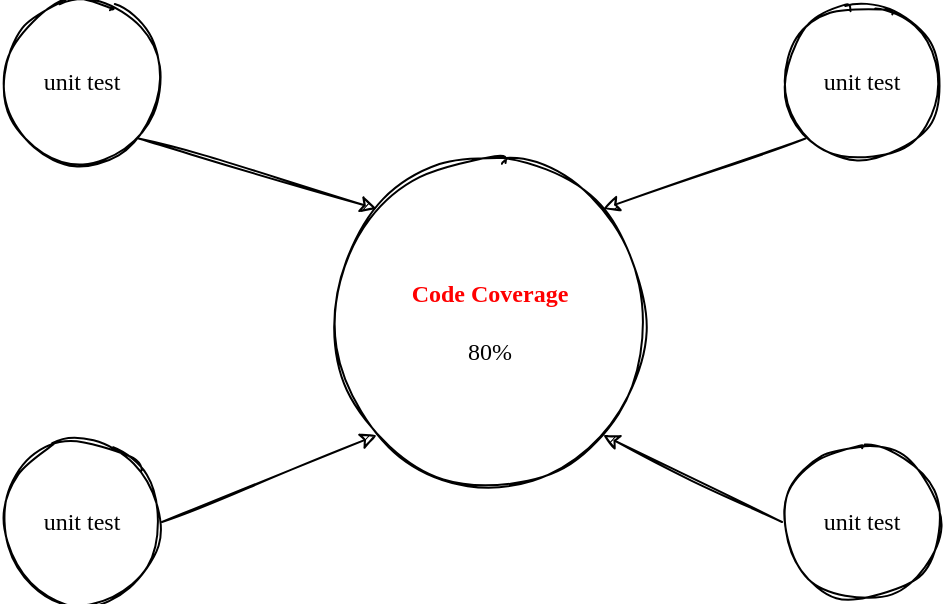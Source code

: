 <mxfile version="15.6.2" type="github">
  <diagram id="ZH2KbjmxVnfEUtynqmdB" name="Page-1">
    <mxGraphModel dx="770" dy="535" grid="1" gridSize="10" guides="1" tooltips="1" connect="1" arrows="1" fold="1" page="1" pageScale="1" pageWidth="827" pageHeight="1169" math="0" shadow="0">
      <root>
        <mxCell id="0" />
        <mxCell id="1" parent="0" />
        <mxCell id="ALMsAnsDGJCFRArficyo-1" value="&lt;font face=&quot;Comic Sans MS&quot;&gt;&lt;b&gt;&lt;font color=&quot;#ff0000&quot;&gt;Code Coverage&lt;/font&gt;&lt;/b&gt;&lt;br&gt;&lt;br&gt;80%&lt;/font&gt;" style="ellipse;whiteSpace=wrap;html=1;aspect=fixed;sketch=1;" vertex="1" parent="1">
          <mxGeometry x="334" y="220" width="160" height="160" as="geometry" />
        </mxCell>
        <mxCell id="ALMsAnsDGJCFRArficyo-2" value="unit test" style="ellipse;whiteSpace=wrap;html=1;aspect=fixed;fontFamily=Comic Sans MS;sketch=1;" vertex="1" parent="1">
          <mxGeometry x="170" y="140" width="80" height="80" as="geometry" />
        </mxCell>
        <mxCell id="ALMsAnsDGJCFRArficyo-3" value="unit test" style="ellipse;whiteSpace=wrap;html=1;aspect=fixed;fontFamily=Comic Sans MS;sketch=1;" vertex="1" parent="1">
          <mxGeometry x="170" y="360" width="80" height="80" as="geometry" />
        </mxCell>
        <mxCell id="ALMsAnsDGJCFRArficyo-4" value="unit test" style="ellipse;whiteSpace=wrap;html=1;aspect=fixed;fontFamily=Comic Sans MS;sketch=1;" vertex="1" parent="1">
          <mxGeometry x="560" y="140" width="80" height="80" as="geometry" />
        </mxCell>
        <mxCell id="ALMsAnsDGJCFRArficyo-5" value="unit test" style="ellipse;whiteSpace=wrap;html=1;aspect=fixed;fontFamily=Comic Sans MS;sketch=1;" vertex="1" parent="1">
          <mxGeometry x="560" y="360" width="80" height="80" as="geometry" />
        </mxCell>
        <mxCell id="ALMsAnsDGJCFRArficyo-6" value="" style="endArrow=classic;html=1;rounded=0;fontFamily=Comic Sans MS;exitX=1;exitY=1;exitDx=0;exitDy=0;entryX=0;entryY=0;entryDx=0;entryDy=0;sketch=1;" edge="1" parent="1" source="ALMsAnsDGJCFRArficyo-2" target="ALMsAnsDGJCFRArficyo-1">
          <mxGeometry width="50" height="50" relative="1" as="geometry">
            <mxPoint x="370" y="300" as="sourcePoint" />
            <mxPoint x="420" y="250" as="targetPoint" />
          </mxGeometry>
        </mxCell>
        <mxCell id="ALMsAnsDGJCFRArficyo-7" value="" style="endArrow=classic;html=1;rounded=0;fontFamily=Comic Sans MS;exitX=1;exitY=0.5;exitDx=0;exitDy=0;entryX=0;entryY=1;entryDx=0;entryDy=0;sketch=1;" edge="1" parent="1" source="ALMsAnsDGJCFRArficyo-3" target="ALMsAnsDGJCFRArficyo-1">
          <mxGeometry width="50" height="50" relative="1" as="geometry">
            <mxPoint x="220" y="320" as="sourcePoint" />
            <mxPoint x="270" y="270" as="targetPoint" />
          </mxGeometry>
        </mxCell>
        <mxCell id="ALMsAnsDGJCFRArficyo-8" value="" style="endArrow=classic;html=1;rounded=0;fontFamily=Comic Sans MS;exitX=0;exitY=1;exitDx=0;exitDy=0;entryX=1;entryY=0;entryDx=0;entryDy=0;sketch=1;" edge="1" parent="1" source="ALMsAnsDGJCFRArficyo-4" target="ALMsAnsDGJCFRArficyo-1">
          <mxGeometry width="50" height="50" relative="1" as="geometry">
            <mxPoint x="700" y="280" as="sourcePoint" />
            <mxPoint x="750" y="230" as="targetPoint" />
          </mxGeometry>
        </mxCell>
        <mxCell id="ALMsAnsDGJCFRArficyo-9" value="" style="endArrow=classic;html=1;rounded=0;fontFamily=Comic Sans MS;exitX=0;exitY=0.5;exitDx=0;exitDy=0;entryX=1;entryY=1;entryDx=0;entryDy=0;sketch=1;" edge="1" parent="1" source="ALMsAnsDGJCFRArficyo-5" target="ALMsAnsDGJCFRArficyo-1">
          <mxGeometry width="50" height="50" relative="1" as="geometry">
            <mxPoint x="650" y="340" as="sourcePoint" />
            <mxPoint x="700" y="290" as="targetPoint" />
          </mxGeometry>
        </mxCell>
      </root>
    </mxGraphModel>
  </diagram>
</mxfile>
